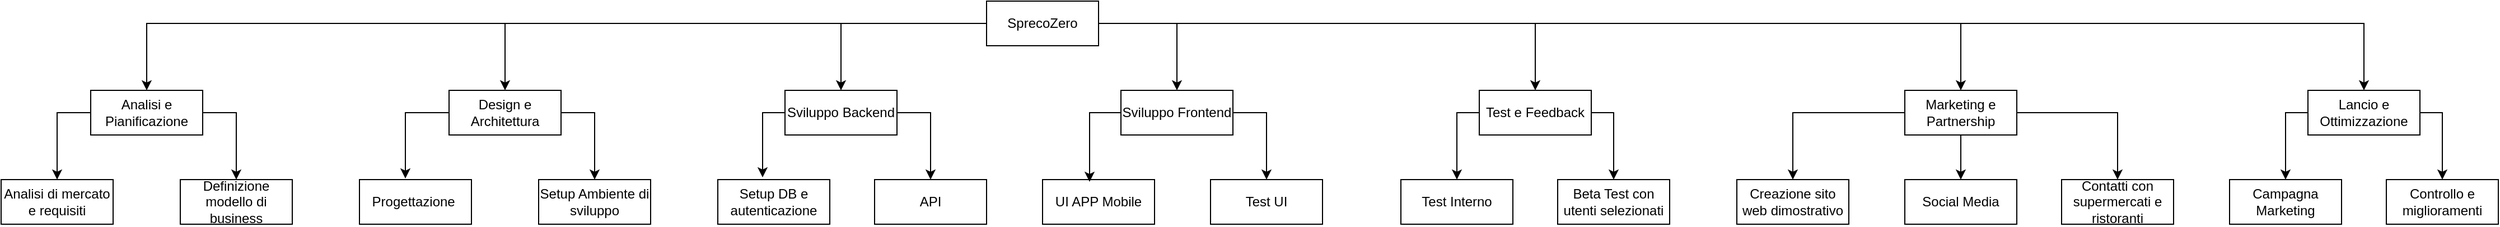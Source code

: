 <mxfile version="26.1.1">
  <diagram name="Pagina-1" id="tpERnplLeJxcsL3ChmV6">
    <mxGraphModel dx="2876" dy="1103" grid="1" gridSize="10" guides="1" tooltips="1" connect="1" arrows="1" fold="1" page="1" pageScale="1" pageWidth="827" pageHeight="1169" math="0" shadow="0">
      <root>
        <mxCell id="0" />
        <mxCell id="1" parent="0" />
        <mxCell id="p1wRud-rhyuJobZMQSg5-26" style="edgeStyle=orthogonalEdgeStyle;rounded=0;orthogonalLoop=1;jettySize=auto;html=1;exitX=0;exitY=0.5;exitDx=0;exitDy=0;entryX=0.5;entryY=0;entryDx=0;entryDy=0;" edge="1" parent="1" source="p1wRud-rhyuJobZMQSg5-1" target="p1wRud-rhyuJobZMQSg5-4">
          <mxGeometry relative="1" as="geometry" />
        </mxCell>
        <mxCell id="p1wRud-rhyuJobZMQSg5-27" style="edgeStyle=orthogonalEdgeStyle;rounded=0;orthogonalLoop=1;jettySize=auto;html=1;exitX=0;exitY=0.5;exitDx=0;exitDy=0;entryX=0.5;entryY=0;entryDx=0;entryDy=0;" edge="1" parent="1" source="p1wRud-rhyuJobZMQSg5-1" target="p1wRud-rhyuJobZMQSg5-3">
          <mxGeometry relative="1" as="geometry" />
        </mxCell>
        <mxCell id="p1wRud-rhyuJobZMQSg5-28" style="edgeStyle=orthogonalEdgeStyle;rounded=0;orthogonalLoop=1;jettySize=auto;html=1;exitX=0;exitY=0.5;exitDx=0;exitDy=0;entryX=0.5;entryY=0;entryDx=0;entryDy=0;" edge="1" parent="1" source="p1wRud-rhyuJobZMQSg5-1" target="p1wRud-rhyuJobZMQSg5-5">
          <mxGeometry relative="1" as="geometry" />
        </mxCell>
        <mxCell id="p1wRud-rhyuJobZMQSg5-29" style="edgeStyle=orthogonalEdgeStyle;rounded=0;orthogonalLoop=1;jettySize=auto;html=1;exitX=1;exitY=0.5;exitDx=0;exitDy=0;entryX=0.5;entryY=0;entryDx=0;entryDy=0;" edge="1" parent="1" source="p1wRud-rhyuJobZMQSg5-1" target="p1wRud-rhyuJobZMQSg5-2">
          <mxGeometry relative="1" as="geometry" />
        </mxCell>
        <mxCell id="p1wRud-rhyuJobZMQSg5-30" style="edgeStyle=orthogonalEdgeStyle;rounded=0;orthogonalLoop=1;jettySize=auto;html=1;exitX=1;exitY=0.5;exitDx=0;exitDy=0;" edge="1" parent="1" source="p1wRud-rhyuJobZMQSg5-1" target="p1wRud-rhyuJobZMQSg5-6">
          <mxGeometry relative="1" as="geometry" />
        </mxCell>
        <mxCell id="p1wRud-rhyuJobZMQSg5-31" style="edgeStyle=orthogonalEdgeStyle;rounded=0;orthogonalLoop=1;jettySize=auto;html=1;exitX=1;exitY=0.5;exitDx=0;exitDy=0;entryX=0.5;entryY=0;entryDx=0;entryDy=0;" edge="1" parent="1" source="p1wRud-rhyuJobZMQSg5-1" target="p1wRud-rhyuJobZMQSg5-8">
          <mxGeometry relative="1" as="geometry" />
        </mxCell>
        <mxCell id="p1wRud-rhyuJobZMQSg5-32" style="edgeStyle=orthogonalEdgeStyle;rounded=0;orthogonalLoop=1;jettySize=auto;html=1;exitX=1;exitY=0.5;exitDx=0;exitDy=0;entryX=0.5;entryY=0;entryDx=0;entryDy=0;" edge="1" parent="1" source="p1wRud-rhyuJobZMQSg5-1" target="p1wRud-rhyuJobZMQSg5-9">
          <mxGeometry relative="1" as="geometry" />
        </mxCell>
        <mxCell id="p1wRud-rhyuJobZMQSg5-1" value="SprecoZero" style="whiteSpace=wrap;html=1;align=center;" vertex="1" parent="1">
          <mxGeometry x="350" y="160" width="100" height="40" as="geometry" />
        </mxCell>
        <mxCell id="p1wRud-rhyuJobZMQSg5-41" style="edgeStyle=orthogonalEdgeStyle;rounded=0;orthogonalLoop=1;jettySize=auto;html=1;exitX=1;exitY=0.5;exitDx=0;exitDy=0;entryX=0.5;entryY=0;entryDx=0;entryDy=0;" edge="1" parent="1" source="p1wRud-rhyuJobZMQSg5-2" target="p1wRud-rhyuJobZMQSg5-18">
          <mxGeometry relative="1" as="geometry" />
        </mxCell>
        <mxCell id="p1wRud-rhyuJobZMQSg5-2" value="Sviluppo Frontend" style="whiteSpace=wrap;html=1;align=center;" vertex="1" parent="1">
          <mxGeometry x="470" y="240" width="100" height="40" as="geometry" />
        </mxCell>
        <mxCell id="p1wRud-rhyuJobZMQSg5-36" style="edgeStyle=orthogonalEdgeStyle;rounded=0;orthogonalLoop=1;jettySize=auto;html=1;exitX=1;exitY=0.5;exitDx=0;exitDy=0;entryX=0.5;entryY=0;entryDx=0;entryDy=0;" edge="1" parent="1" source="p1wRud-rhyuJobZMQSg5-3" target="p1wRud-rhyuJobZMQSg5-14">
          <mxGeometry relative="1" as="geometry" />
        </mxCell>
        <mxCell id="p1wRud-rhyuJobZMQSg5-3" value="Design e Architettura" style="whiteSpace=wrap;html=1;align=center;" vertex="1" parent="1">
          <mxGeometry x="-130" y="240" width="100" height="40" as="geometry" />
        </mxCell>
        <mxCell id="p1wRud-rhyuJobZMQSg5-33" style="edgeStyle=orthogonalEdgeStyle;rounded=0;orthogonalLoop=1;jettySize=auto;html=1;exitX=0;exitY=0.5;exitDx=0;exitDy=0;entryX=0.5;entryY=0;entryDx=0;entryDy=0;" edge="1" parent="1" source="p1wRud-rhyuJobZMQSg5-4" target="p1wRud-rhyuJobZMQSg5-10">
          <mxGeometry relative="1" as="geometry" />
        </mxCell>
        <mxCell id="p1wRud-rhyuJobZMQSg5-34" style="edgeStyle=orthogonalEdgeStyle;rounded=0;orthogonalLoop=1;jettySize=auto;html=1;exitX=1;exitY=0.5;exitDx=0;exitDy=0;" edge="1" parent="1" source="p1wRud-rhyuJobZMQSg5-4" target="p1wRud-rhyuJobZMQSg5-11">
          <mxGeometry relative="1" as="geometry" />
        </mxCell>
        <mxCell id="p1wRud-rhyuJobZMQSg5-4" value="Analisi e Pianificazione" style="whiteSpace=wrap;html=1;align=center;" vertex="1" parent="1">
          <mxGeometry x="-450" y="240" width="100" height="40" as="geometry" />
        </mxCell>
        <mxCell id="p1wRud-rhyuJobZMQSg5-39" style="edgeStyle=orthogonalEdgeStyle;rounded=0;orthogonalLoop=1;jettySize=auto;html=1;exitX=1;exitY=0.5;exitDx=0;exitDy=0;entryX=0.5;entryY=0;entryDx=0;entryDy=0;" edge="1" parent="1" source="p1wRud-rhyuJobZMQSg5-5" target="p1wRud-rhyuJobZMQSg5-16">
          <mxGeometry relative="1" as="geometry" />
        </mxCell>
        <mxCell id="p1wRud-rhyuJobZMQSg5-5" value="Sviluppo Backend" style="whiteSpace=wrap;html=1;align=center;" vertex="1" parent="1">
          <mxGeometry x="170" y="240" width="100" height="40" as="geometry" />
        </mxCell>
        <mxCell id="p1wRud-rhyuJobZMQSg5-42" style="edgeStyle=orthogonalEdgeStyle;rounded=0;orthogonalLoop=1;jettySize=auto;html=1;exitX=0;exitY=0.5;exitDx=0;exitDy=0;entryX=0.5;entryY=0;entryDx=0;entryDy=0;" edge="1" parent="1" source="p1wRud-rhyuJobZMQSg5-6" target="p1wRud-rhyuJobZMQSg5-19">
          <mxGeometry relative="1" as="geometry" />
        </mxCell>
        <mxCell id="p1wRud-rhyuJobZMQSg5-43" style="edgeStyle=orthogonalEdgeStyle;rounded=0;orthogonalLoop=1;jettySize=auto;html=1;exitX=1;exitY=0.5;exitDx=0;exitDy=0;entryX=0.5;entryY=0;entryDx=0;entryDy=0;" edge="1" parent="1" source="p1wRud-rhyuJobZMQSg5-6" target="p1wRud-rhyuJobZMQSg5-20">
          <mxGeometry relative="1" as="geometry" />
        </mxCell>
        <mxCell id="p1wRud-rhyuJobZMQSg5-6" value="Test e Feedback" style="whiteSpace=wrap;html=1;align=center;" vertex="1" parent="1">
          <mxGeometry x="790" y="240" width="100" height="40" as="geometry" />
        </mxCell>
        <mxCell id="p1wRud-rhyuJobZMQSg5-44" style="edgeStyle=orthogonalEdgeStyle;rounded=0;orthogonalLoop=1;jettySize=auto;html=1;exitX=0;exitY=0.5;exitDx=0;exitDy=0;entryX=0.5;entryY=0;entryDx=0;entryDy=0;" edge="1" parent="1" source="p1wRud-rhyuJobZMQSg5-8" target="p1wRud-rhyuJobZMQSg5-21">
          <mxGeometry relative="1" as="geometry" />
        </mxCell>
        <mxCell id="p1wRud-rhyuJobZMQSg5-46" style="edgeStyle=orthogonalEdgeStyle;rounded=0;orthogonalLoop=1;jettySize=auto;html=1;exitX=0.5;exitY=1;exitDx=0;exitDy=0;entryX=0.5;entryY=0;entryDx=0;entryDy=0;" edge="1" parent="1" source="p1wRud-rhyuJobZMQSg5-8" target="p1wRud-rhyuJobZMQSg5-22">
          <mxGeometry relative="1" as="geometry" />
        </mxCell>
        <mxCell id="p1wRud-rhyuJobZMQSg5-47" style="edgeStyle=orthogonalEdgeStyle;rounded=0;orthogonalLoop=1;jettySize=auto;html=1;exitX=1;exitY=0.5;exitDx=0;exitDy=0;entryX=0.5;entryY=0;entryDx=0;entryDy=0;" edge="1" parent="1" source="p1wRud-rhyuJobZMQSg5-8" target="p1wRud-rhyuJobZMQSg5-23">
          <mxGeometry relative="1" as="geometry" />
        </mxCell>
        <mxCell id="p1wRud-rhyuJobZMQSg5-8" value="Marketing e Partnership" style="whiteSpace=wrap;html=1;align=center;" vertex="1" parent="1">
          <mxGeometry x="1170" y="240" width="100" height="40" as="geometry" />
        </mxCell>
        <mxCell id="p1wRud-rhyuJobZMQSg5-48" style="edgeStyle=orthogonalEdgeStyle;rounded=0;orthogonalLoop=1;jettySize=auto;html=1;exitX=0;exitY=0.5;exitDx=0;exitDy=0;entryX=0.5;entryY=0;entryDx=0;entryDy=0;" edge="1" parent="1" source="p1wRud-rhyuJobZMQSg5-9" target="p1wRud-rhyuJobZMQSg5-24">
          <mxGeometry relative="1" as="geometry" />
        </mxCell>
        <mxCell id="p1wRud-rhyuJobZMQSg5-49" style="edgeStyle=orthogonalEdgeStyle;rounded=0;orthogonalLoop=1;jettySize=auto;html=1;exitX=1;exitY=0.5;exitDx=0;exitDy=0;entryX=0.5;entryY=0;entryDx=0;entryDy=0;" edge="1" parent="1" source="p1wRud-rhyuJobZMQSg5-9" target="p1wRud-rhyuJobZMQSg5-25">
          <mxGeometry relative="1" as="geometry" />
        </mxCell>
        <mxCell id="p1wRud-rhyuJobZMQSg5-9" value="Lancio e Ottimizzazione" style="whiteSpace=wrap;html=1;align=center;" vertex="1" parent="1">
          <mxGeometry x="1530" y="240" width="100" height="40" as="geometry" />
        </mxCell>
        <mxCell id="p1wRud-rhyuJobZMQSg5-10" value="Analisi di mercato e requisiti" style="whiteSpace=wrap;html=1;align=center;" vertex="1" parent="1">
          <mxGeometry x="-530" y="320" width="100" height="40" as="geometry" />
        </mxCell>
        <mxCell id="p1wRud-rhyuJobZMQSg5-11" value="Definizione modello di business" style="whiteSpace=wrap;html=1;align=center;" vertex="1" parent="1">
          <mxGeometry x="-370" y="320" width="100" height="40" as="geometry" />
        </mxCell>
        <mxCell id="p1wRud-rhyuJobZMQSg5-12" value="Progettazione&amp;nbsp;" style="whiteSpace=wrap;html=1;align=center;" vertex="1" parent="1">
          <mxGeometry x="-210" y="320" width="100" height="40" as="geometry" />
        </mxCell>
        <mxCell id="p1wRud-rhyuJobZMQSg5-14" value="Setup Ambiente di sviluppo" style="whiteSpace=wrap;html=1;align=center;" vertex="1" parent="1">
          <mxGeometry x="-50" y="320" width="100" height="40" as="geometry" />
        </mxCell>
        <mxCell id="p1wRud-rhyuJobZMQSg5-15" value="Setup DB e autenticazione" style="whiteSpace=wrap;html=1;align=center;" vertex="1" parent="1">
          <mxGeometry x="110" y="320" width="100" height="40" as="geometry" />
        </mxCell>
        <mxCell id="p1wRud-rhyuJobZMQSg5-16" value="API" style="whiteSpace=wrap;html=1;align=center;" vertex="1" parent="1">
          <mxGeometry x="250" y="320" width="100" height="40" as="geometry" />
        </mxCell>
        <mxCell id="p1wRud-rhyuJobZMQSg5-17" value="UI APP Mobile" style="whiteSpace=wrap;html=1;align=center;" vertex="1" parent="1">
          <mxGeometry x="400" y="320" width="100" height="40" as="geometry" />
        </mxCell>
        <mxCell id="p1wRud-rhyuJobZMQSg5-18" value="Test UI" style="whiteSpace=wrap;html=1;align=center;" vertex="1" parent="1">
          <mxGeometry x="550" y="320" width="100" height="40" as="geometry" />
        </mxCell>
        <mxCell id="p1wRud-rhyuJobZMQSg5-19" value="Test Interno" style="whiteSpace=wrap;html=1;align=center;" vertex="1" parent="1">
          <mxGeometry x="720" y="320" width="100" height="40" as="geometry" />
        </mxCell>
        <mxCell id="p1wRud-rhyuJobZMQSg5-20" value="Beta Test con utenti selezionati" style="whiteSpace=wrap;html=1;align=center;" vertex="1" parent="1">
          <mxGeometry x="860" y="320" width="100" height="40" as="geometry" />
        </mxCell>
        <mxCell id="p1wRud-rhyuJobZMQSg5-21" value="Creazione sito web dimostrativo" style="whiteSpace=wrap;html=1;align=center;" vertex="1" parent="1">
          <mxGeometry x="1020" y="320" width="100" height="40" as="geometry" />
        </mxCell>
        <mxCell id="p1wRud-rhyuJobZMQSg5-22" value="Social Media" style="whiteSpace=wrap;html=1;align=center;" vertex="1" parent="1">
          <mxGeometry x="1170" y="320" width="100" height="40" as="geometry" />
        </mxCell>
        <mxCell id="p1wRud-rhyuJobZMQSg5-23" value="Contatti con supermercati e ristoranti" style="whiteSpace=wrap;html=1;align=center;" vertex="1" parent="1">
          <mxGeometry x="1310" y="320" width="100" height="40" as="geometry" />
        </mxCell>
        <mxCell id="p1wRud-rhyuJobZMQSg5-24" value="Campagna Marketing" style="whiteSpace=wrap;html=1;align=center;" vertex="1" parent="1">
          <mxGeometry x="1460" y="320" width="100" height="40" as="geometry" />
        </mxCell>
        <mxCell id="p1wRud-rhyuJobZMQSg5-25" value="Controllo e miglioramenti" style="whiteSpace=wrap;html=1;align=center;" vertex="1" parent="1">
          <mxGeometry x="1600" y="320" width="100" height="40" as="geometry" />
        </mxCell>
        <mxCell id="p1wRud-rhyuJobZMQSg5-35" style="edgeStyle=orthogonalEdgeStyle;rounded=0;orthogonalLoop=1;jettySize=auto;html=1;exitX=0;exitY=0.5;exitDx=0;exitDy=0;entryX=0.41;entryY=-0.025;entryDx=0;entryDy=0;entryPerimeter=0;" edge="1" parent="1" source="p1wRud-rhyuJobZMQSg5-3" target="p1wRud-rhyuJobZMQSg5-12">
          <mxGeometry relative="1" as="geometry" />
        </mxCell>
        <mxCell id="p1wRud-rhyuJobZMQSg5-38" style="edgeStyle=orthogonalEdgeStyle;rounded=0;orthogonalLoop=1;jettySize=auto;html=1;exitX=0;exitY=0.5;exitDx=0;exitDy=0;entryX=0.4;entryY=-0.05;entryDx=0;entryDy=0;entryPerimeter=0;" edge="1" parent="1" source="p1wRud-rhyuJobZMQSg5-5" target="p1wRud-rhyuJobZMQSg5-15">
          <mxGeometry relative="1" as="geometry" />
        </mxCell>
        <mxCell id="p1wRud-rhyuJobZMQSg5-40" style="edgeStyle=orthogonalEdgeStyle;rounded=0;orthogonalLoop=1;jettySize=auto;html=1;exitX=0;exitY=0.5;exitDx=0;exitDy=0;entryX=0.42;entryY=0.05;entryDx=0;entryDy=0;entryPerimeter=0;" edge="1" parent="1" source="p1wRud-rhyuJobZMQSg5-2" target="p1wRud-rhyuJobZMQSg5-17">
          <mxGeometry relative="1" as="geometry" />
        </mxCell>
      </root>
    </mxGraphModel>
  </diagram>
</mxfile>
